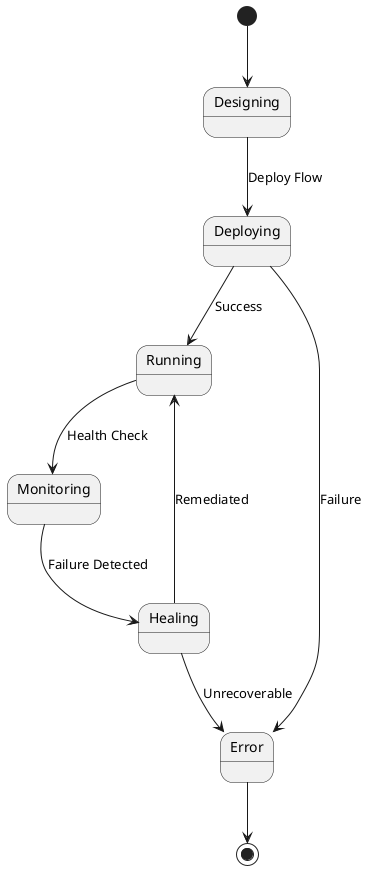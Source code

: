 @startuml
[*] --> Designing
Designing --> Deploying : Deploy Flow
Deploying --> Running : Success
Deploying --> Error : Failure
Running --> Monitoring : Health Check
Monitoring --> Healing : Failure Detected
Healing --> Running : Remediated
Healing --> Error : Unrecoverable
Error --> [*]
@enduml